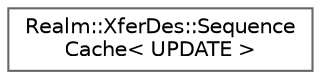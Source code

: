 digraph "Graphical Class Hierarchy"
{
 // LATEX_PDF_SIZE
  bgcolor="transparent";
  edge [fontname=Helvetica,fontsize=10,labelfontname=Helvetica,labelfontsize=10];
  node [fontname=Helvetica,fontsize=10,shape=box,height=0.2,width=0.4];
  rankdir="LR";
  Node0 [id="Node000000",label="Realm::XferDes::Sequence\lCache\< UPDATE \>",height=0.2,width=0.4,color="grey40", fillcolor="white", style="filled",URL="$classRealm_1_1XferDes_1_1SequenceCache.html",tooltip=" "];
}
